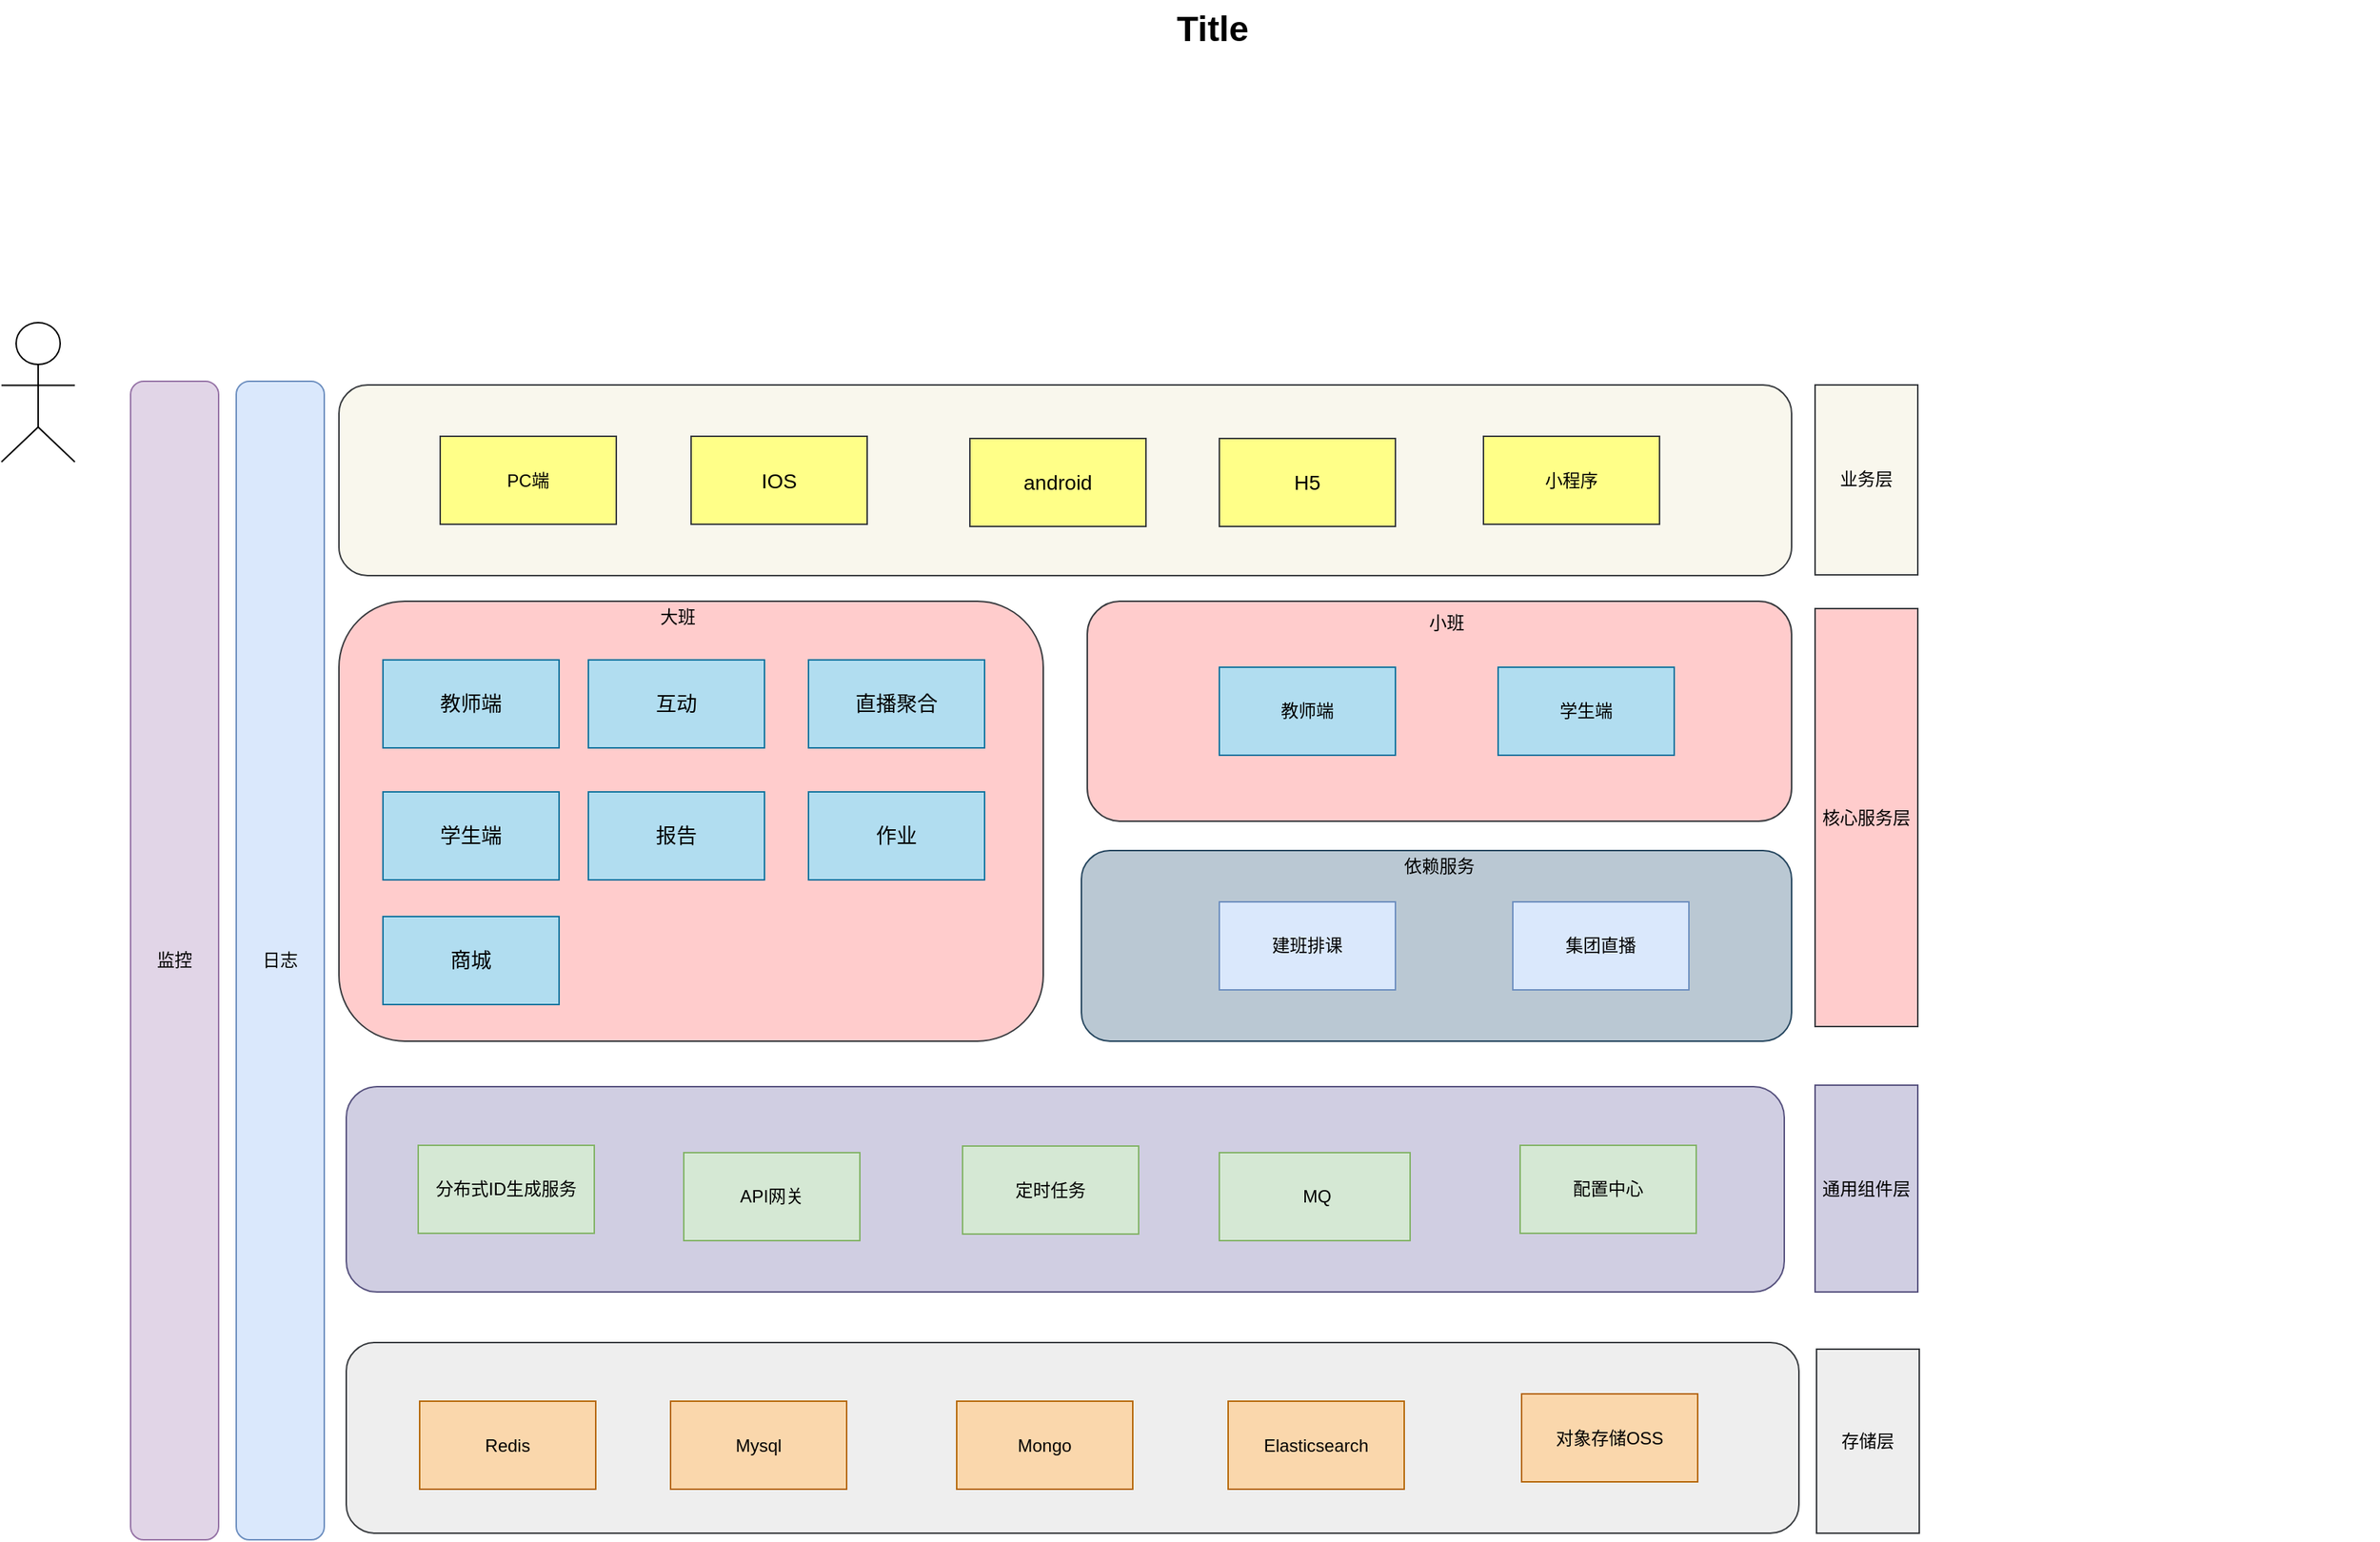 <mxfile version="13.9.8" type="github">
  <diagram id="6I0OCvxSQrVGMHxT2VVA" name="Page-1">
    <mxGraphModel dx="2066" dy="1087" grid="1" gridSize="10" guides="1" tooltips="1" connect="1" arrows="1" fold="1" page="1" pageScale="1" pageWidth="850" pageHeight="1100" math="0" shadow="0">
      <root>
        <mxCell id="0" />
        <mxCell id="1" parent="0" />
        <mxCell id="f4PFBQhh6zEkoTRDLZ8k-75" value="" style="rounded=1;whiteSpace=wrap;html=1;fillColor=#d0cee2;strokeColor=#56517e;" vertex="1" parent="1">
          <mxGeometry x="255" y="811" width="980" height="140" as="geometry" />
        </mxCell>
        <mxCell id="f4PFBQhh6zEkoTRDLZ8k-67" value="" style="rounded=1;whiteSpace=wrap;html=1;fillColor=#eeeeee;strokeColor=#36393d;" vertex="1" parent="1">
          <mxGeometry x="255" y="985.5" width="990" height="130" as="geometry" />
        </mxCell>
        <mxCell id="f4PFBQhh6zEkoTRDLZ8k-63" value="" style="rounded=1;whiteSpace=wrap;html=1;fillColor=#f9f7ed;strokeColor=#36393d;" vertex="1" parent="1">
          <mxGeometry x="250" y="332.5" width="990" height="130" as="geometry" />
        </mxCell>
        <mxCell id="f4PFBQhh6zEkoTRDLZ8k-52" value="" style="rounded=1;whiteSpace=wrap;html=1;fillColor=#ffcccc;strokeColor=#36393d;" vertex="1" parent="1">
          <mxGeometry x="760" y="480" width="480" height="150" as="geometry" />
        </mxCell>
        <mxCell id="f4PFBQhh6zEkoTRDLZ8k-48" value="" style="rounded=1;whiteSpace=wrap;html=1;fillColor=#ffcccc;strokeColor=#36393d;" vertex="1" parent="1">
          <mxGeometry x="250" y="480" width="480" height="300" as="geometry" />
        </mxCell>
        <mxCell id="dKdSaXE48SgPbhcamS2K-62" value="" style="html=1;whiteSpace=wrap;shape=mxgraph.archimate3.actor;fontSize=14;" parent="1" vertex="1">
          <mxGeometry x="20" y="290" width="50" height="95" as="geometry" />
        </mxCell>
        <mxCell id="dKdSaXE48SgPbhcamS2K-63" value="Title" style="text;strokeColor=none;fillColor=none;html=1;fontSize=24;fontStyle=1;verticalAlign=middle;align=center;" parent="1" vertex="1">
          <mxGeometry x="50" y="70" width="1590" height="40" as="geometry" />
        </mxCell>
        <mxCell id="f4PFBQhh6zEkoTRDLZ8k-31" value="&lt;span style=&quot;font-size: 14px&quot;&gt;android&lt;/span&gt;" style="rounded=0;whiteSpace=wrap;html=1;fillColor=#ffff88;strokeColor=#36393d;" vertex="1" parent="1">
          <mxGeometry x="680" y="369" width="120" height="60" as="geometry" />
        </mxCell>
        <mxCell id="f4PFBQhh6zEkoTRDLZ8k-32" value="PC端" style="rounded=0;whiteSpace=wrap;html=1;fillColor=#ffff88;strokeColor=#36393d;" vertex="1" parent="1">
          <mxGeometry x="319" y="367.5" width="120" height="60" as="geometry" />
        </mxCell>
        <mxCell id="f4PFBQhh6zEkoTRDLZ8k-33" value="&lt;span style=&quot;font-size: 14px&quot;&gt;IOS&lt;/span&gt;" style="rounded=0;whiteSpace=wrap;html=1;fillColor=#ffff88;strokeColor=#36393d;" vertex="1" parent="1">
          <mxGeometry x="490" y="367.5" width="120" height="60" as="geometry" />
        </mxCell>
        <mxCell id="f4PFBQhh6zEkoTRDLZ8k-34" value="&lt;span style=&quot;font-size: 14px&quot;&gt;H5&lt;/span&gt;" style="rounded=0;whiteSpace=wrap;html=1;fillColor=#ffff88;strokeColor=#36393d;" vertex="1" parent="1">
          <mxGeometry x="850" y="369" width="120" height="60" as="geometry" />
        </mxCell>
        <mxCell id="f4PFBQhh6zEkoTRDLZ8k-35" value="&lt;span&gt;小程序&lt;/span&gt;" style="rounded=0;whiteSpace=wrap;html=1;fillColor=#ffff88;strokeColor=#36393d;" vertex="1" parent="1">
          <mxGeometry x="1030" y="367.5" width="120" height="60" as="geometry" />
        </mxCell>
        <mxCell id="f4PFBQhh6zEkoTRDLZ8k-37" value="学生端" style="rounded=0;whiteSpace=wrap;html=1;fillColor=#b1ddf0;strokeColor=#10739e;" vertex="1" parent="1">
          <mxGeometry x="1040" y="525" width="120" height="60" as="geometry" />
        </mxCell>
        <mxCell id="f4PFBQhh6zEkoTRDLZ8k-40" value="&lt;span style=&quot;font-size: 14px&quot;&gt;作业&lt;/span&gt;" style="rounded=0;whiteSpace=wrap;html=1;fillColor=#b1ddf0;strokeColor=#10739e;" vertex="1" parent="1">
          <mxGeometry x="570" y="610" width="120" height="60" as="geometry" />
        </mxCell>
        <mxCell id="f4PFBQhh6zEkoTRDLZ8k-41" value="&lt;span style=&quot;font-size: 14px&quot;&gt;教师端&lt;/span&gt;" style="rounded=0;whiteSpace=wrap;html=1;fillColor=#b1ddf0;strokeColor=#10739e;" vertex="1" parent="1">
          <mxGeometry x="280" y="520" width="120" height="60" as="geometry" />
        </mxCell>
        <mxCell id="f4PFBQhh6zEkoTRDLZ8k-42" value="&lt;span style=&quot;font-size: 14px&quot;&gt;商城&lt;/span&gt;" style="rounded=0;whiteSpace=wrap;html=1;fillColor=#b1ddf0;strokeColor=#10739e;" vertex="1" parent="1">
          <mxGeometry x="280" y="695" width="120" height="60" as="geometry" />
        </mxCell>
        <mxCell id="f4PFBQhh6zEkoTRDLZ8k-43" value="&lt;span style=&quot;font-size: 14px&quot;&gt;报告&lt;/span&gt;" style="rounded=0;whiteSpace=wrap;html=1;fillColor=#b1ddf0;strokeColor=#10739e;" vertex="1" parent="1">
          <mxGeometry x="420" y="610" width="120" height="60" as="geometry" />
        </mxCell>
        <mxCell id="f4PFBQhh6zEkoTRDLZ8k-44" value="&lt;span style=&quot;font-size: 14px&quot;&gt;学生端&lt;/span&gt;" style="rounded=0;whiteSpace=wrap;html=1;fillColor=#b1ddf0;strokeColor=#10739e;" vertex="1" parent="1">
          <mxGeometry x="280" y="610" width="120" height="60" as="geometry" />
        </mxCell>
        <mxCell id="f4PFBQhh6zEkoTRDLZ8k-45" value="&lt;span style=&quot;font-size: 14px&quot;&gt;直播聚合&lt;/span&gt;" style="rounded=0;whiteSpace=wrap;html=1;fillColor=#b1ddf0;strokeColor=#10739e;" vertex="1" parent="1">
          <mxGeometry x="570" y="520" width="120" height="60" as="geometry" />
        </mxCell>
        <mxCell id="f4PFBQhh6zEkoTRDLZ8k-46" value="&lt;span style=&quot;font-size: 14px&quot;&gt;互动&lt;/span&gt;" style="rounded=0;whiteSpace=wrap;html=1;fillColor=#b1ddf0;strokeColor=#10739e;" vertex="1" parent="1">
          <mxGeometry x="420" y="520" width="120" height="60" as="geometry" />
        </mxCell>
        <mxCell id="f4PFBQhh6zEkoTRDLZ8k-51" value="大班" style="text;html=1;strokeColor=none;fillColor=none;align=center;verticalAlign=middle;whiteSpace=wrap;rounded=0;" vertex="1" parent="1">
          <mxGeometry x="461" y="481" width="40" height="20" as="geometry" />
        </mxCell>
        <mxCell id="f4PFBQhh6zEkoTRDLZ8k-54" value="" style="rounded=1;whiteSpace=wrap;html=1;fillColor=#bac8d3;strokeColor=#23445d;" vertex="1" parent="1">
          <mxGeometry x="756" y="650" width="484" height="130" as="geometry" />
        </mxCell>
        <mxCell id="f4PFBQhh6zEkoTRDLZ8k-56" value="小班" style="text;html=1;strokeColor=none;fillColor=none;align=center;verticalAlign=middle;whiteSpace=wrap;rounded=0;" vertex="1" parent="1">
          <mxGeometry x="985" y="485" width="40" height="20" as="geometry" />
        </mxCell>
        <mxCell id="f4PFBQhh6zEkoTRDLZ8k-64" value="业务层" style="rounded=0;whiteSpace=wrap;html=1;fillColor=#f9f7ed;strokeColor=#36393d;" vertex="1" parent="1">
          <mxGeometry x="1256" y="332.5" width="70" height="129.5" as="geometry" />
        </mxCell>
        <mxCell id="f4PFBQhh6zEkoTRDLZ8k-65" value="核心服务层" style="rounded=0;whiteSpace=wrap;html=1;fillColor=#ffcccc;strokeColor=#36393d;" vertex="1" parent="1">
          <mxGeometry x="1256" y="485" width="70" height="285" as="geometry" />
        </mxCell>
        <mxCell id="f4PFBQhh6zEkoTRDLZ8k-68" value="通用组件层" style="rounded=0;whiteSpace=wrap;html=1;fillColor=#d0cee2;strokeColor=#56517e;" vertex="1" parent="1">
          <mxGeometry x="1256" y="810" width="70" height="141" as="geometry" />
        </mxCell>
        <mxCell id="f4PFBQhh6zEkoTRDLZ8k-69" value="Redis" style="rounded=0;whiteSpace=wrap;html=1;fillColor=#fad7ac;strokeColor=#b46504;" vertex="1" parent="1">
          <mxGeometry x="305" y="1025.5" width="120" height="60" as="geometry" />
        </mxCell>
        <mxCell id="f4PFBQhh6zEkoTRDLZ8k-70" value="Mysql" style="rounded=0;whiteSpace=wrap;html=1;fillColor=#fad7ac;strokeColor=#b46504;" vertex="1" parent="1">
          <mxGeometry x="476" y="1025.5" width="120" height="60" as="geometry" />
        </mxCell>
        <mxCell id="f4PFBQhh6zEkoTRDLZ8k-71" value="&amp;nbsp;MQ" style="rounded=0;whiteSpace=wrap;html=1;fillColor=#d5e8d4;strokeColor=#82b366;" vertex="1" parent="1">
          <mxGeometry x="850" y="856" width="130" height="60" as="geometry" />
        </mxCell>
        <mxCell id="f4PFBQhh6zEkoTRDLZ8k-72" value="Mongo" style="rounded=0;whiteSpace=wrap;html=1;fillColor=#fad7ac;strokeColor=#b46504;" vertex="1" parent="1">
          <mxGeometry x="671" y="1025.5" width="120" height="60" as="geometry" />
        </mxCell>
        <mxCell id="f4PFBQhh6zEkoTRDLZ8k-73" value="Elasticsearch" style="rounded=0;whiteSpace=wrap;html=1;fillColor=#fad7ac;strokeColor=#b46504;" vertex="1" parent="1">
          <mxGeometry x="856" y="1025.5" width="120" height="60" as="geometry" />
        </mxCell>
        <mxCell id="f4PFBQhh6zEkoTRDLZ8k-74" value="分布式ID生成服务" style="rounded=0;whiteSpace=wrap;html=1;fillColor=#d5e8d4;strokeColor=#82b366;" vertex="1" parent="1">
          <mxGeometry x="304" y="851" width="120" height="60" as="geometry" />
        </mxCell>
        <mxCell id="f4PFBQhh6zEkoTRDLZ8k-76" value="API网关" style="rounded=0;whiteSpace=wrap;html=1;fillColor=#d5e8d4;strokeColor=#82b366;" vertex="1" parent="1">
          <mxGeometry x="485" y="856" width="120" height="60" as="geometry" />
        </mxCell>
        <mxCell id="f4PFBQhh6zEkoTRDLZ8k-77" value="存储层" style="rounded=0;whiteSpace=wrap;html=1;fillColor=#eeeeee;strokeColor=#36393d;" vertex="1" parent="1">
          <mxGeometry x="1257" y="990" width="70" height="125.5" as="geometry" />
        </mxCell>
        <mxCell id="f4PFBQhh6zEkoTRDLZ8k-78" value="定时任务" style="rounded=0;whiteSpace=wrap;html=1;fillColor=#d5e8d4;strokeColor=#82b366;" vertex="1" parent="1">
          <mxGeometry x="675" y="851.5" width="120" height="60" as="geometry" />
        </mxCell>
        <mxCell id="f4PFBQhh6zEkoTRDLZ8k-79" value="对象存储OSS" style="rounded=0;whiteSpace=wrap;html=1;fillColor=#fad7ac;strokeColor=#b46504;" vertex="1" parent="1">
          <mxGeometry x="1056" y="1020.5" width="120" height="60" as="geometry" />
        </mxCell>
        <mxCell id="f4PFBQhh6zEkoTRDLZ8k-80" value="日志" style="rounded=1;whiteSpace=wrap;html=1;fillColor=#dae8fc;strokeColor=#6c8ebf;" vertex="1" parent="1">
          <mxGeometry x="180" y="330" width="60" height="790" as="geometry" />
        </mxCell>
        <mxCell id="f4PFBQhh6zEkoTRDLZ8k-81" value="监控" style="rounded=1;whiteSpace=wrap;html=1;fillColor=#e1d5e7;strokeColor=#9673a6;" vertex="1" parent="1">
          <mxGeometry x="108" y="330" width="60" height="790" as="geometry" />
        </mxCell>
        <mxCell id="f4PFBQhh6zEkoTRDLZ8k-82" value="配置中心" style="rounded=0;whiteSpace=wrap;html=1;fillColor=#d5e8d4;strokeColor=#82b366;" vertex="1" parent="1">
          <mxGeometry x="1055" y="851" width="120" height="60" as="geometry" />
        </mxCell>
        <mxCell id="f4PFBQhh6zEkoTRDLZ8k-88" value="建班排课" style="rounded=0;whiteSpace=wrap;html=1;fillColor=#dae8fc;strokeColor=#6c8ebf;" vertex="1" parent="1">
          <mxGeometry x="850" y="685" width="120" height="60" as="geometry" />
        </mxCell>
        <mxCell id="f4PFBQhh6zEkoTRDLZ8k-89" value="集团直播" style="rounded=0;whiteSpace=wrap;html=1;fillColor=#dae8fc;strokeColor=#6c8ebf;" vertex="1" parent="1">
          <mxGeometry x="1050" y="685" width="120" height="60" as="geometry" />
        </mxCell>
        <mxCell id="f4PFBQhh6zEkoTRDLZ8k-90" value="依赖服务" style="text;html=1;strokeColor=none;fillColor=none;align=center;verticalAlign=middle;whiteSpace=wrap;rounded=0;" vertex="1" parent="1">
          <mxGeometry x="970" y="651" width="60" height="20" as="geometry" />
        </mxCell>
        <mxCell id="f4PFBQhh6zEkoTRDLZ8k-91" value="教师端" style="rounded=0;whiteSpace=wrap;html=1;fillColor=#b1ddf0;strokeColor=#10739e;" vertex="1" parent="1">
          <mxGeometry x="850" y="525" width="120" height="60" as="geometry" />
        </mxCell>
      </root>
    </mxGraphModel>
  </diagram>
</mxfile>
